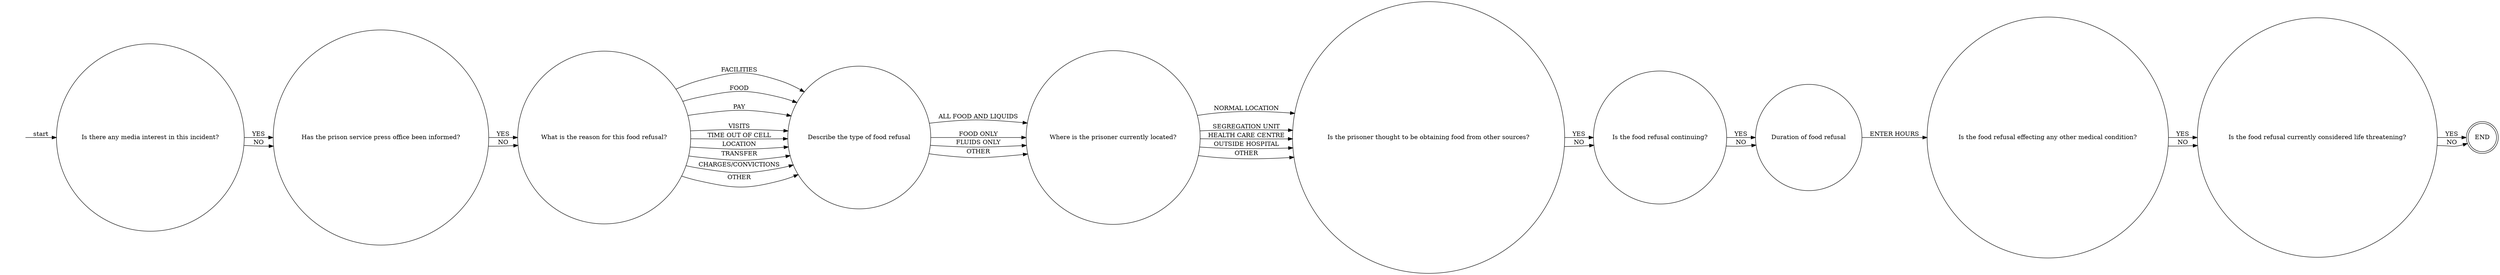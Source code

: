 digraph FOOD_REFUSAL {  rankdir=LR;
  node [shape = circle];
  START_NODE [label="", shape=none];
  START_NODE -> 44990 [label = "start"];
  END_NODE [label="END", shape="doublecircle"];
  44199 [label = "Is the food refusal effecting any other medical condition?"];
  44199 -> 44427 [label = "YES"];
  44199 -> 44427 [label = "NO"];
  44319 [label = "Where is the prisoner currently located?"];
  44319 -> 44399 [label = "NORMAL LOCATION"];
  44319 -> 44399 [label = "SEGREGATION UNIT"];
  44319 -> 44399 [label = "HEALTH CARE CENTRE"];
  44319 -> 44399 [label = "OUTSIDE HOSPITAL"];
  44319 -> 44399 [label = "OTHER"];
  44399 [label = "Is the prisoner thought to be obtaining food from other sources?"];
  44399 -> 44688 [label = "YES"];
  44399 -> 44688 [label = "NO"];
  44427 [label = "Is the food refusal currently considered life threatening?"];
  44427 -> END_NODE [label = "YES"];
  44427 -> END_NODE [label = "NO"];
  44575 [label = "Has the prison service press office been informed?"];
  44575 -> 44887 [label = "YES"];
  44575 -> 44887 [label = "NO"];
  44688 [label = "Is the food refusal continuing?"];
  44688 -> 44989 [label = "YES"];
  44688 -> 44989 [label = "NO"];
  44768 [label = "Describe the type of food refusal"];
  44768 -> 44319 [label = "ALL FOOD AND LIQUIDS"];
  44768 -> 44319 [label = "FOOD ONLY"];
  44768 -> 44319 [label = "FLUIDS ONLY"];
  44768 -> 44319 [label = "OTHER"];
  44887 [label = "What is the reason for this food refusal?"];
  44887 -> 44768 [label = "FACILITIES"];
  44887 -> 44768 [label = "FOOD"];
  44887 -> 44768 [label = "PAY"];
  44887 -> 44768 [label = "VISITS"];
  44887 -> 44768 [label = "TIME OUT OF CELL"];
  44887 -> 44768 [label = "LOCATION"];
  44887 -> 44768 [label = "TRANSFER"];
  44887 -> 44768 [label = "CHARGES/CONVICTIONS"];
  44887 -> 44768 [label = "OTHER"];
  44989 [label = "Duration of food refusal"];
  44989 -> 44199 [label = "ENTER HOURS"];
  44990 [label = "Is there any media interest in this incident?"];
  44990 -> 44575 [label = "YES"];
  44990 -> 44575 [label = "NO"];
}
